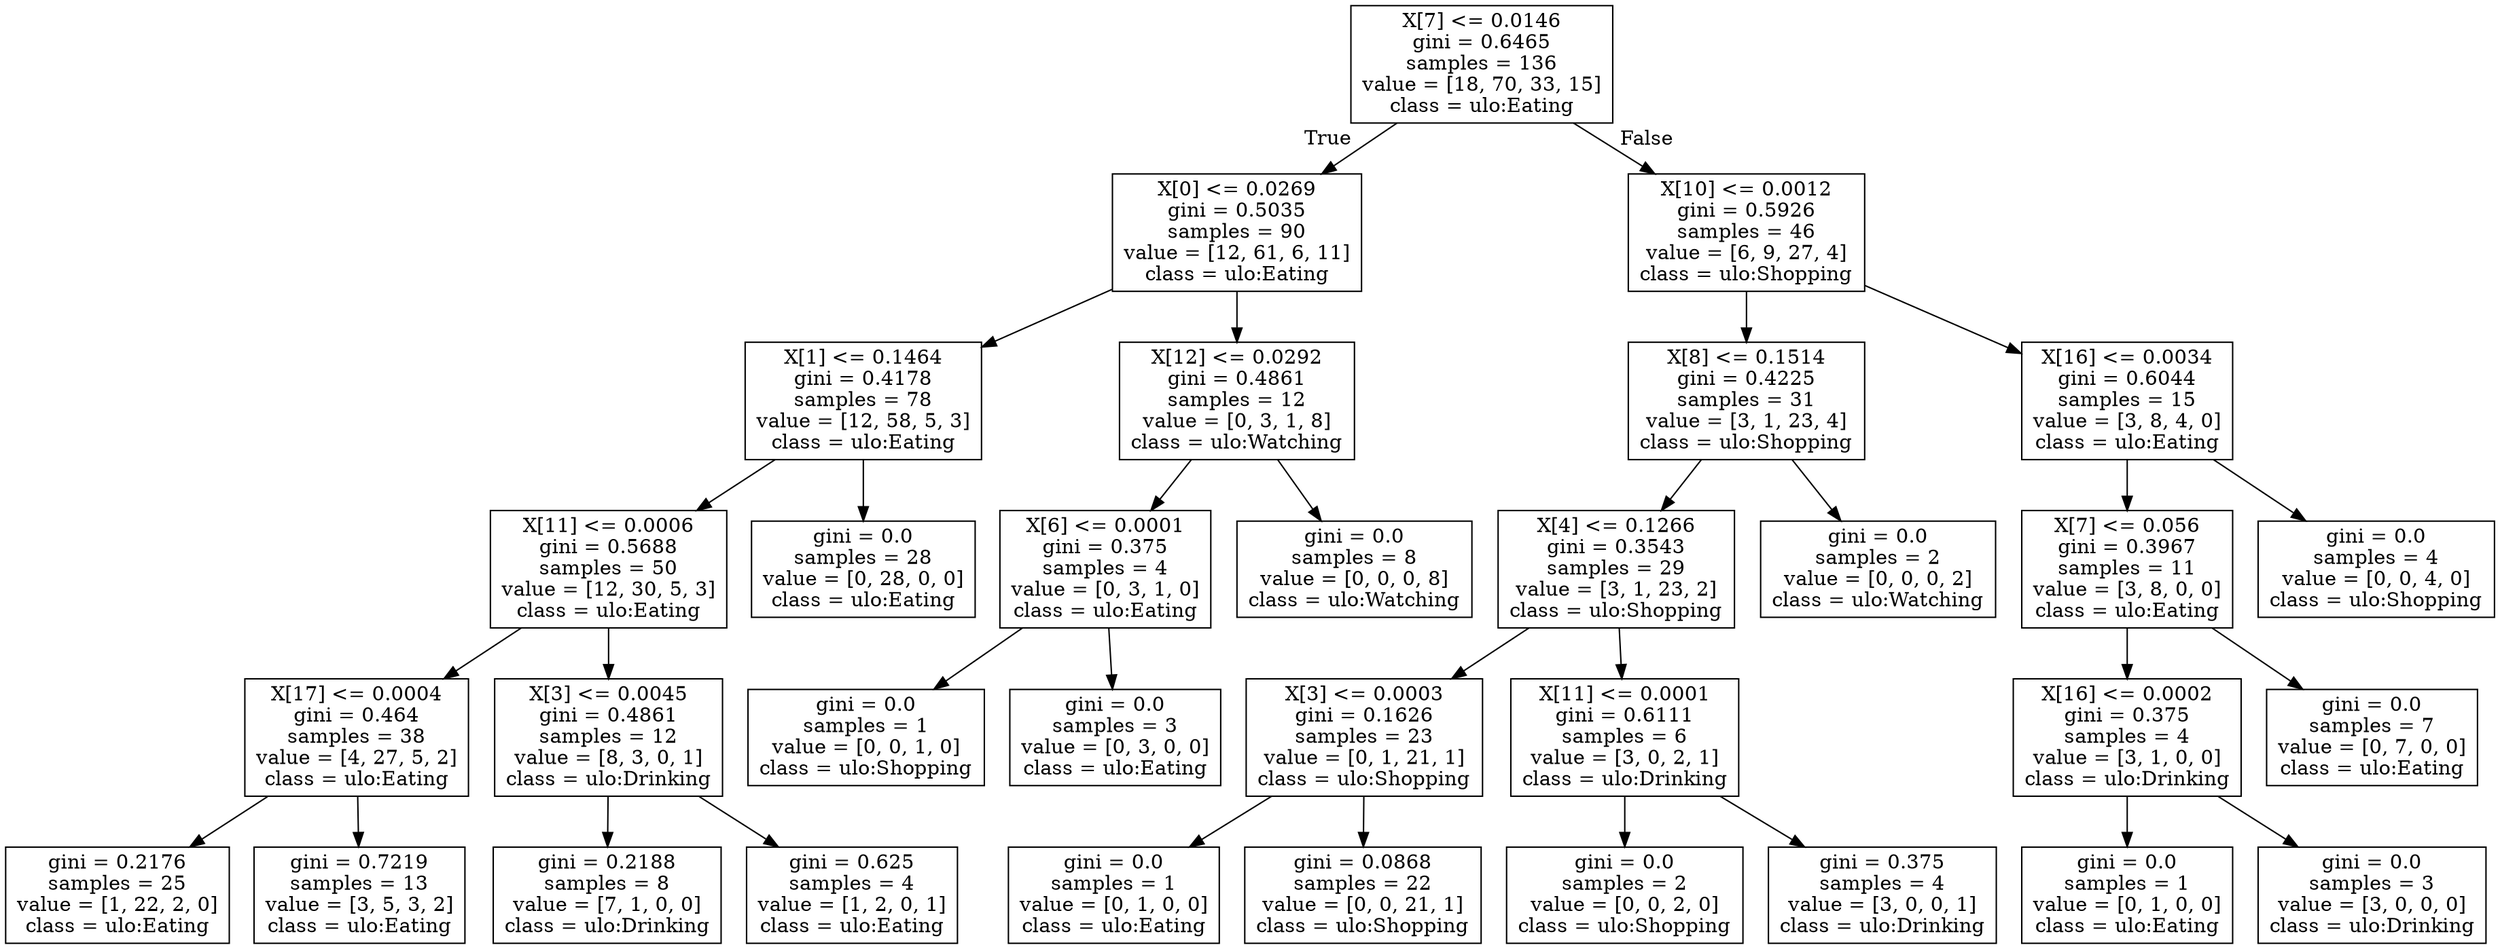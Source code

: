 digraph Tree {
node [shape=box] ;
0 [label="X[7] <= 0.0146\ngini = 0.6465\nsamples = 136\nvalue = [18, 70, 33, 15]\nclass = ulo:Eating"] ;
1 [label="X[0] <= 0.0269\ngini = 0.5035\nsamples = 90\nvalue = [12, 61, 6, 11]\nclass = ulo:Eating"] ;
0 -> 1 [labeldistance=2.5, labelangle=45, headlabel="True"] ;
2 [label="X[1] <= 0.1464\ngini = 0.4178\nsamples = 78\nvalue = [12, 58, 5, 3]\nclass = ulo:Eating"] ;
1 -> 2 ;
3 [label="X[11] <= 0.0006\ngini = 0.5688\nsamples = 50\nvalue = [12, 30, 5, 3]\nclass = ulo:Eating"] ;
2 -> 3 ;
4 [label="X[17] <= 0.0004\ngini = 0.464\nsamples = 38\nvalue = [4, 27, 5, 2]\nclass = ulo:Eating"] ;
3 -> 4 ;
5 [label="gini = 0.2176\nsamples = 25\nvalue = [1, 22, 2, 0]\nclass = ulo:Eating"] ;
4 -> 5 ;
6 [label="gini = 0.7219\nsamples = 13\nvalue = [3, 5, 3, 2]\nclass = ulo:Eating"] ;
4 -> 6 ;
7 [label="X[3] <= 0.0045\ngini = 0.4861\nsamples = 12\nvalue = [8, 3, 0, 1]\nclass = ulo:Drinking"] ;
3 -> 7 ;
8 [label="gini = 0.2188\nsamples = 8\nvalue = [7, 1, 0, 0]\nclass = ulo:Drinking"] ;
7 -> 8 ;
9 [label="gini = 0.625\nsamples = 4\nvalue = [1, 2, 0, 1]\nclass = ulo:Eating"] ;
7 -> 9 ;
10 [label="gini = 0.0\nsamples = 28\nvalue = [0, 28, 0, 0]\nclass = ulo:Eating"] ;
2 -> 10 ;
11 [label="X[12] <= 0.0292\ngini = 0.4861\nsamples = 12\nvalue = [0, 3, 1, 8]\nclass = ulo:Watching"] ;
1 -> 11 ;
12 [label="X[6] <= 0.0001\ngini = 0.375\nsamples = 4\nvalue = [0, 3, 1, 0]\nclass = ulo:Eating"] ;
11 -> 12 ;
13 [label="gini = 0.0\nsamples = 1\nvalue = [0, 0, 1, 0]\nclass = ulo:Shopping"] ;
12 -> 13 ;
14 [label="gini = 0.0\nsamples = 3\nvalue = [0, 3, 0, 0]\nclass = ulo:Eating"] ;
12 -> 14 ;
15 [label="gini = 0.0\nsamples = 8\nvalue = [0, 0, 0, 8]\nclass = ulo:Watching"] ;
11 -> 15 ;
16 [label="X[10] <= 0.0012\ngini = 0.5926\nsamples = 46\nvalue = [6, 9, 27, 4]\nclass = ulo:Shopping"] ;
0 -> 16 [labeldistance=2.5, labelangle=-45, headlabel="False"] ;
17 [label="X[8] <= 0.1514\ngini = 0.4225\nsamples = 31\nvalue = [3, 1, 23, 4]\nclass = ulo:Shopping"] ;
16 -> 17 ;
18 [label="X[4] <= 0.1266\ngini = 0.3543\nsamples = 29\nvalue = [3, 1, 23, 2]\nclass = ulo:Shopping"] ;
17 -> 18 ;
19 [label="X[3] <= 0.0003\ngini = 0.1626\nsamples = 23\nvalue = [0, 1, 21, 1]\nclass = ulo:Shopping"] ;
18 -> 19 ;
20 [label="gini = 0.0\nsamples = 1\nvalue = [0, 1, 0, 0]\nclass = ulo:Eating"] ;
19 -> 20 ;
21 [label="gini = 0.0868\nsamples = 22\nvalue = [0, 0, 21, 1]\nclass = ulo:Shopping"] ;
19 -> 21 ;
22 [label="X[11] <= 0.0001\ngini = 0.6111\nsamples = 6\nvalue = [3, 0, 2, 1]\nclass = ulo:Drinking"] ;
18 -> 22 ;
23 [label="gini = 0.0\nsamples = 2\nvalue = [0, 0, 2, 0]\nclass = ulo:Shopping"] ;
22 -> 23 ;
24 [label="gini = 0.375\nsamples = 4\nvalue = [3, 0, 0, 1]\nclass = ulo:Drinking"] ;
22 -> 24 ;
25 [label="gini = 0.0\nsamples = 2\nvalue = [0, 0, 0, 2]\nclass = ulo:Watching"] ;
17 -> 25 ;
26 [label="X[16] <= 0.0034\ngini = 0.6044\nsamples = 15\nvalue = [3, 8, 4, 0]\nclass = ulo:Eating"] ;
16 -> 26 ;
27 [label="X[7] <= 0.056\ngini = 0.3967\nsamples = 11\nvalue = [3, 8, 0, 0]\nclass = ulo:Eating"] ;
26 -> 27 ;
28 [label="X[16] <= 0.0002\ngini = 0.375\nsamples = 4\nvalue = [3, 1, 0, 0]\nclass = ulo:Drinking"] ;
27 -> 28 ;
29 [label="gini = 0.0\nsamples = 1\nvalue = [0, 1, 0, 0]\nclass = ulo:Eating"] ;
28 -> 29 ;
30 [label="gini = 0.0\nsamples = 3\nvalue = [3, 0, 0, 0]\nclass = ulo:Drinking"] ;
28 -> 30 ;
31 [label="gini = 0.0\nsamples = 7\nvalue = [0, 7, 0, 0]\nclass = ulo:Eating"] ;
27 -> 31 ;
32 [label="gini = 0.0\nsamples = 4\nvalue = [0, 0, 4, 0]\nclass = ulo:Shopping"] ;
26 -> 32 ;
}